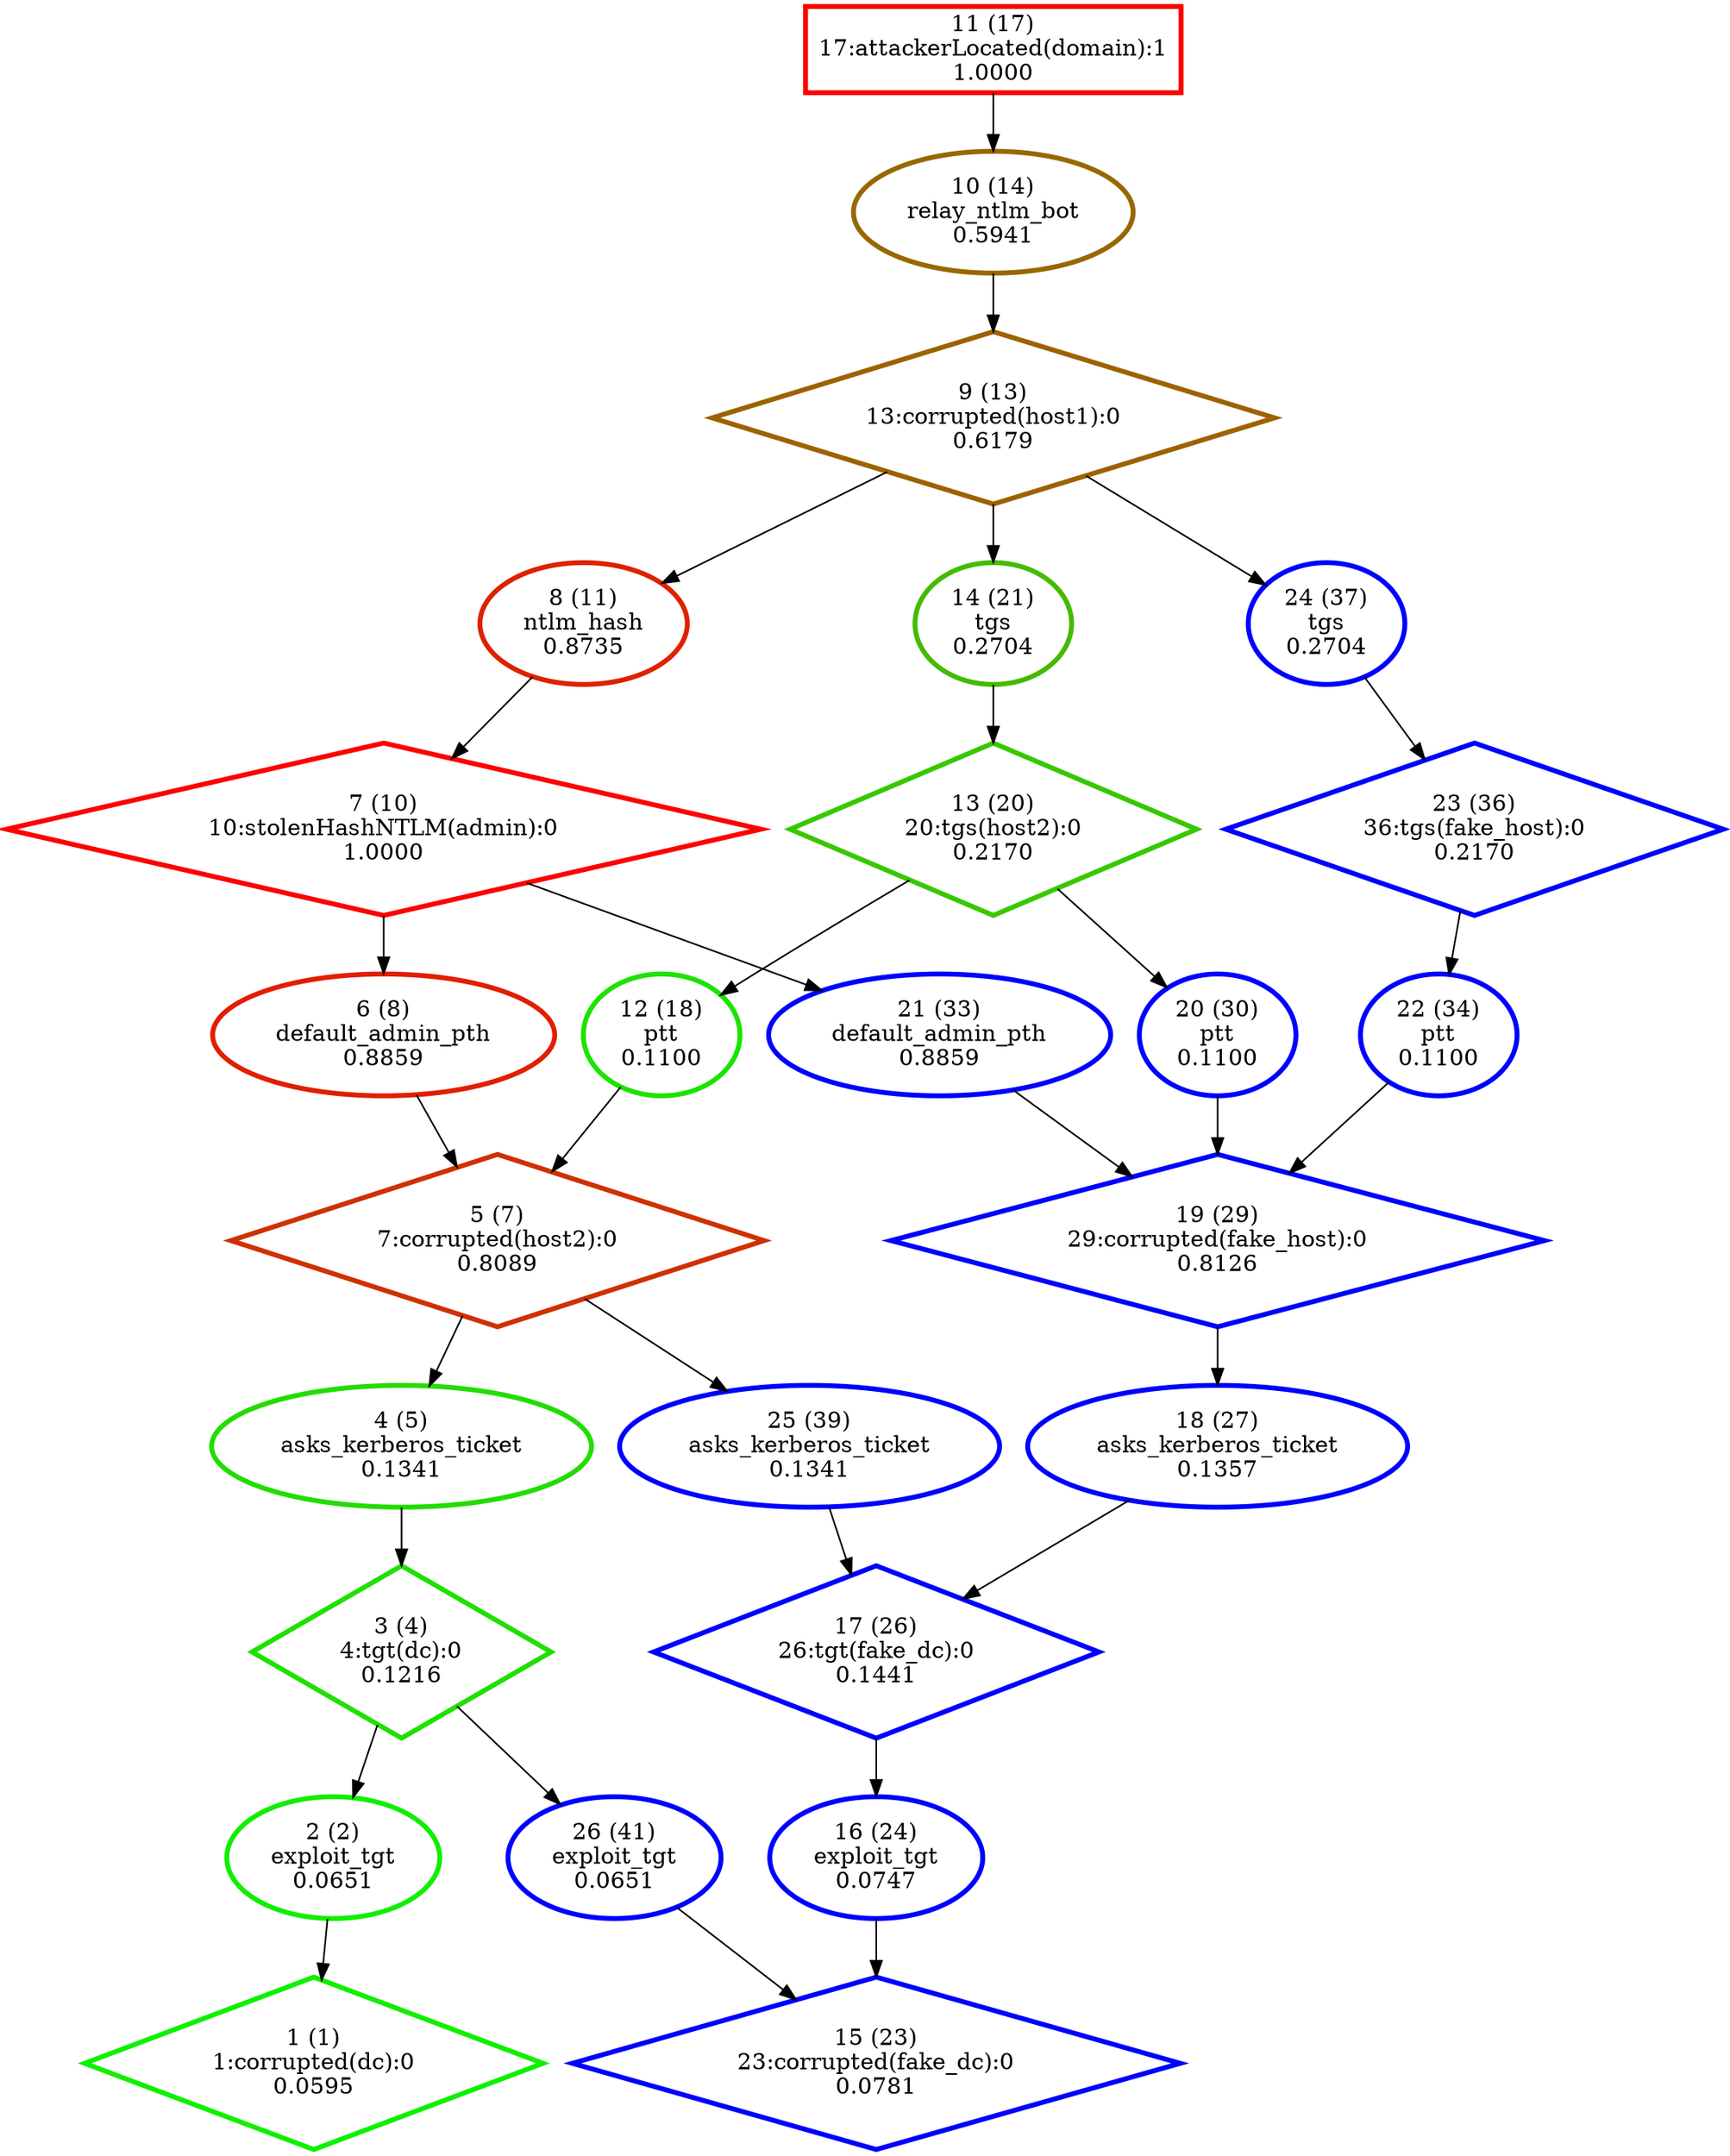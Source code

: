digraph G {
  1 [label="1 (1)\n1:corrupted(dc):0\n0.0595", color="#0FF000", penwidth=3, shape="diamond"];
  2 [label="2 (2)\nexploit_tgt\n0.0651", color="#10EF00", penwidth=3, shape="ellipse"];
  3 [label="3 (4)\n4:tgt(dc):0\n0.1216", color="#1FE000", penwidth=3, shape="diamond"];
  4 [label="4 (5)\nasks_kerberos_ticket\n0.1341", color="#22DD00", penwidth=3, shape="ellipse"];
  5 [label="5 (7)\n7:corrupted(host2):0\n0.8089", color="#CE3100", penwidth=3, shape="diamond"];
  6 [label="6 (8)\ndefault_admin_pth\n0.8859", color="#E11E00", penwidth=3, shape="ellipse"];
  7 [label="7 (10)\n10:stolenHashNTLM(admin):0\n1.0000", color="#FF0000", penwidth=3, shape="diamond"];
  8 [label="8 (11)\nntlm_hash\n0.8735", color="#DE2100", penwidth=3, shape="ellipse"];
  9 [label="9 (13)\n13:corrupted(host1):0\n0.6179", color="#9D6200", penwidth=3, shape="diamond"];
  10 [label="10 (14)\nrelay_ntlm_bot\n0.5941", color="#976800", penwidth=3, shape="ellipse"];
  11 [label="11 (17)\n17:attackerLocated(domain):1\n1.0000", color="#FE0100", penwidth=3, shape="box"];
  12 [label="12 (18)\nptt\n0.1100", color="#1CE300", penwidth=3, shape="ellipse"];
  13 [label="13 (20)\n20:tgs(host2):0\n0.2170", color="#37C800", penwidth=3, shape="diamond"];
  14 [label="14 (21)\ntgs\n0.2704", color="#44BB00", penwidth=3, shape="ellipse"];
  15 [label="15 (23)\n23:corrupted(fake_dc):0\n0.0781", color="blue", penwidth=3, shape="diamond"];
  16 [label="16 (24)\nexploit_tgt\n0.0747", color="blue", penwidth=3, shape="ellipse"];
  17 [label="17 (26)\n26:tgt(fake_dc):0\n0.1441", color="blue", penwidth=3, shape="diamond"];
  18 [label="18 (27)\nasks_kerberos_ticket\n0.1357", color="blue", penwidth=3, shape="ellipse"];
  19 [label="19 (29)\n29:corrupted(fake_host):0\n0.8126", color="blue", penwidth=3, shape="diamond"];
  20 [label="20 (30)\nptt\n0.1100", color="blue", penwidth=3, shape="ellipse"];
  21 [label="21 (33)\ndefault_admin_pth\n0.8859", color="blue", penwidth=3, shape="ellipse"];
  22 [label="22 (34)\nptt\n0.1100", color="blue", penwidth=3, shape="ellipse"];
  23 [label="23 (36)\n36:tgs(fake_host):0\n0.2170", color="blue", penwidth=3, shape="diamond"];
  24 [label="24 (37)\ntgs\n0.2704", color="blue", penwidth=3, shape="ellipse"];
  25 [label="25 (39)\nasks_kerberos_ticket\n0.1341", color="blue", penwidth=3, shape="ellipse"];
  26 [label="26 (41)\nexploit_tgt\n0.0651", color="blue", penwidth=3, shape="ellipse"];
  "11" -> "10";
  "10" -> "9";
  "9" -> "8";
  "9" -> "14";
  "9" -> "24";
  "8" -> "7";
  "7" -> "6";
  "7" -> "21";
  "6" -> "5";
  "5" -> "4";
  "5" -> "25";
  "14" -> "13";
  "13" -> "12";
  "13" -> "20";
  "12" -> "5";
  "4" -> "3";
  "3" -> "2";
  "3" -> "26";
  "2" -> "1";
  "20" -> "19";
  "19" -> "18";
  "21" -> "19";
  "24" -> "23";
  "23" -> "22";
  "22" -> "19";
  "18" -> "17";
  "17" -> "16";
  "25" -> "17";
  "16" -> "15";
  "26" -> "15";
}